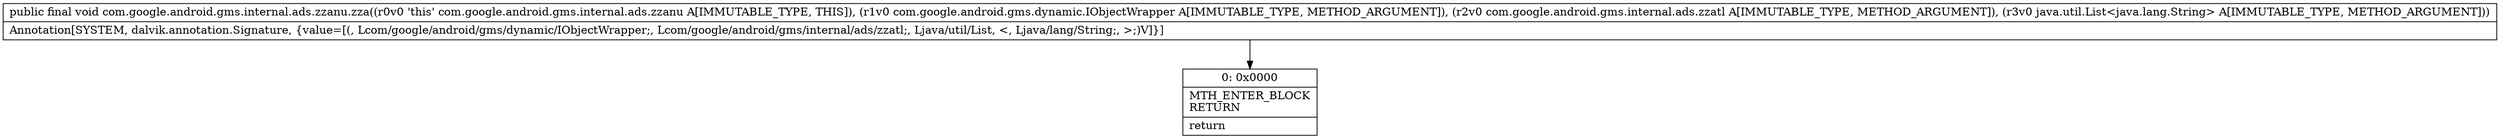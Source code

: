 digraph "CFG forcom.google.android.gms.internal.ads.zzanu.zza(Lcom\/google\/android\/gms\/dynamic\/IObjectWrapper;Lcom\/google\/android\/gms\/internal\/ads\/zzatl;Ljava\/util\/List;)V" {
Node_0 [shape=record,label="{0\:\ 0x0000|MTH_ENTER_BLOCK\lRETURN\l|return\l}"];
MethodNode[shape=record,label="{public final void com.google.android.gms.internal.ads.zzanu.zza((r0v0 'this' com.google.android.gms.internal.ads.zzanu A[IMMUTABLE_TYPE, THIS]), (r1v0 com.google.android.gms.dynamic.IObjectWrapper A[IMMUTABLE_TYPE, METHOD_ARGUMENT]), (r2v0 com.google.android.gms.internal.ads.zzatl A[IMMUTABLE_TYPE, METHOD_ARGUMENT]), (r3v0 java.util.List\<java.lang.String\> A[IMMUTABLE_TYPE, METHOD_ARGUMENT]))  | Annotation[SYSTEM, dalvik.annotation.Signature, \{value=[(, Lcom\/google\/android\/gms\/dynamic\/IObjectWrapper;, Lcom\/google\/android\/gms\/internal\/ads\/zzatl;, Ljava\/util\/List, \<, Ljava\/lang\/String;, \>;)V]\}]\l}"];
MethodNode -> Node_0;
}

